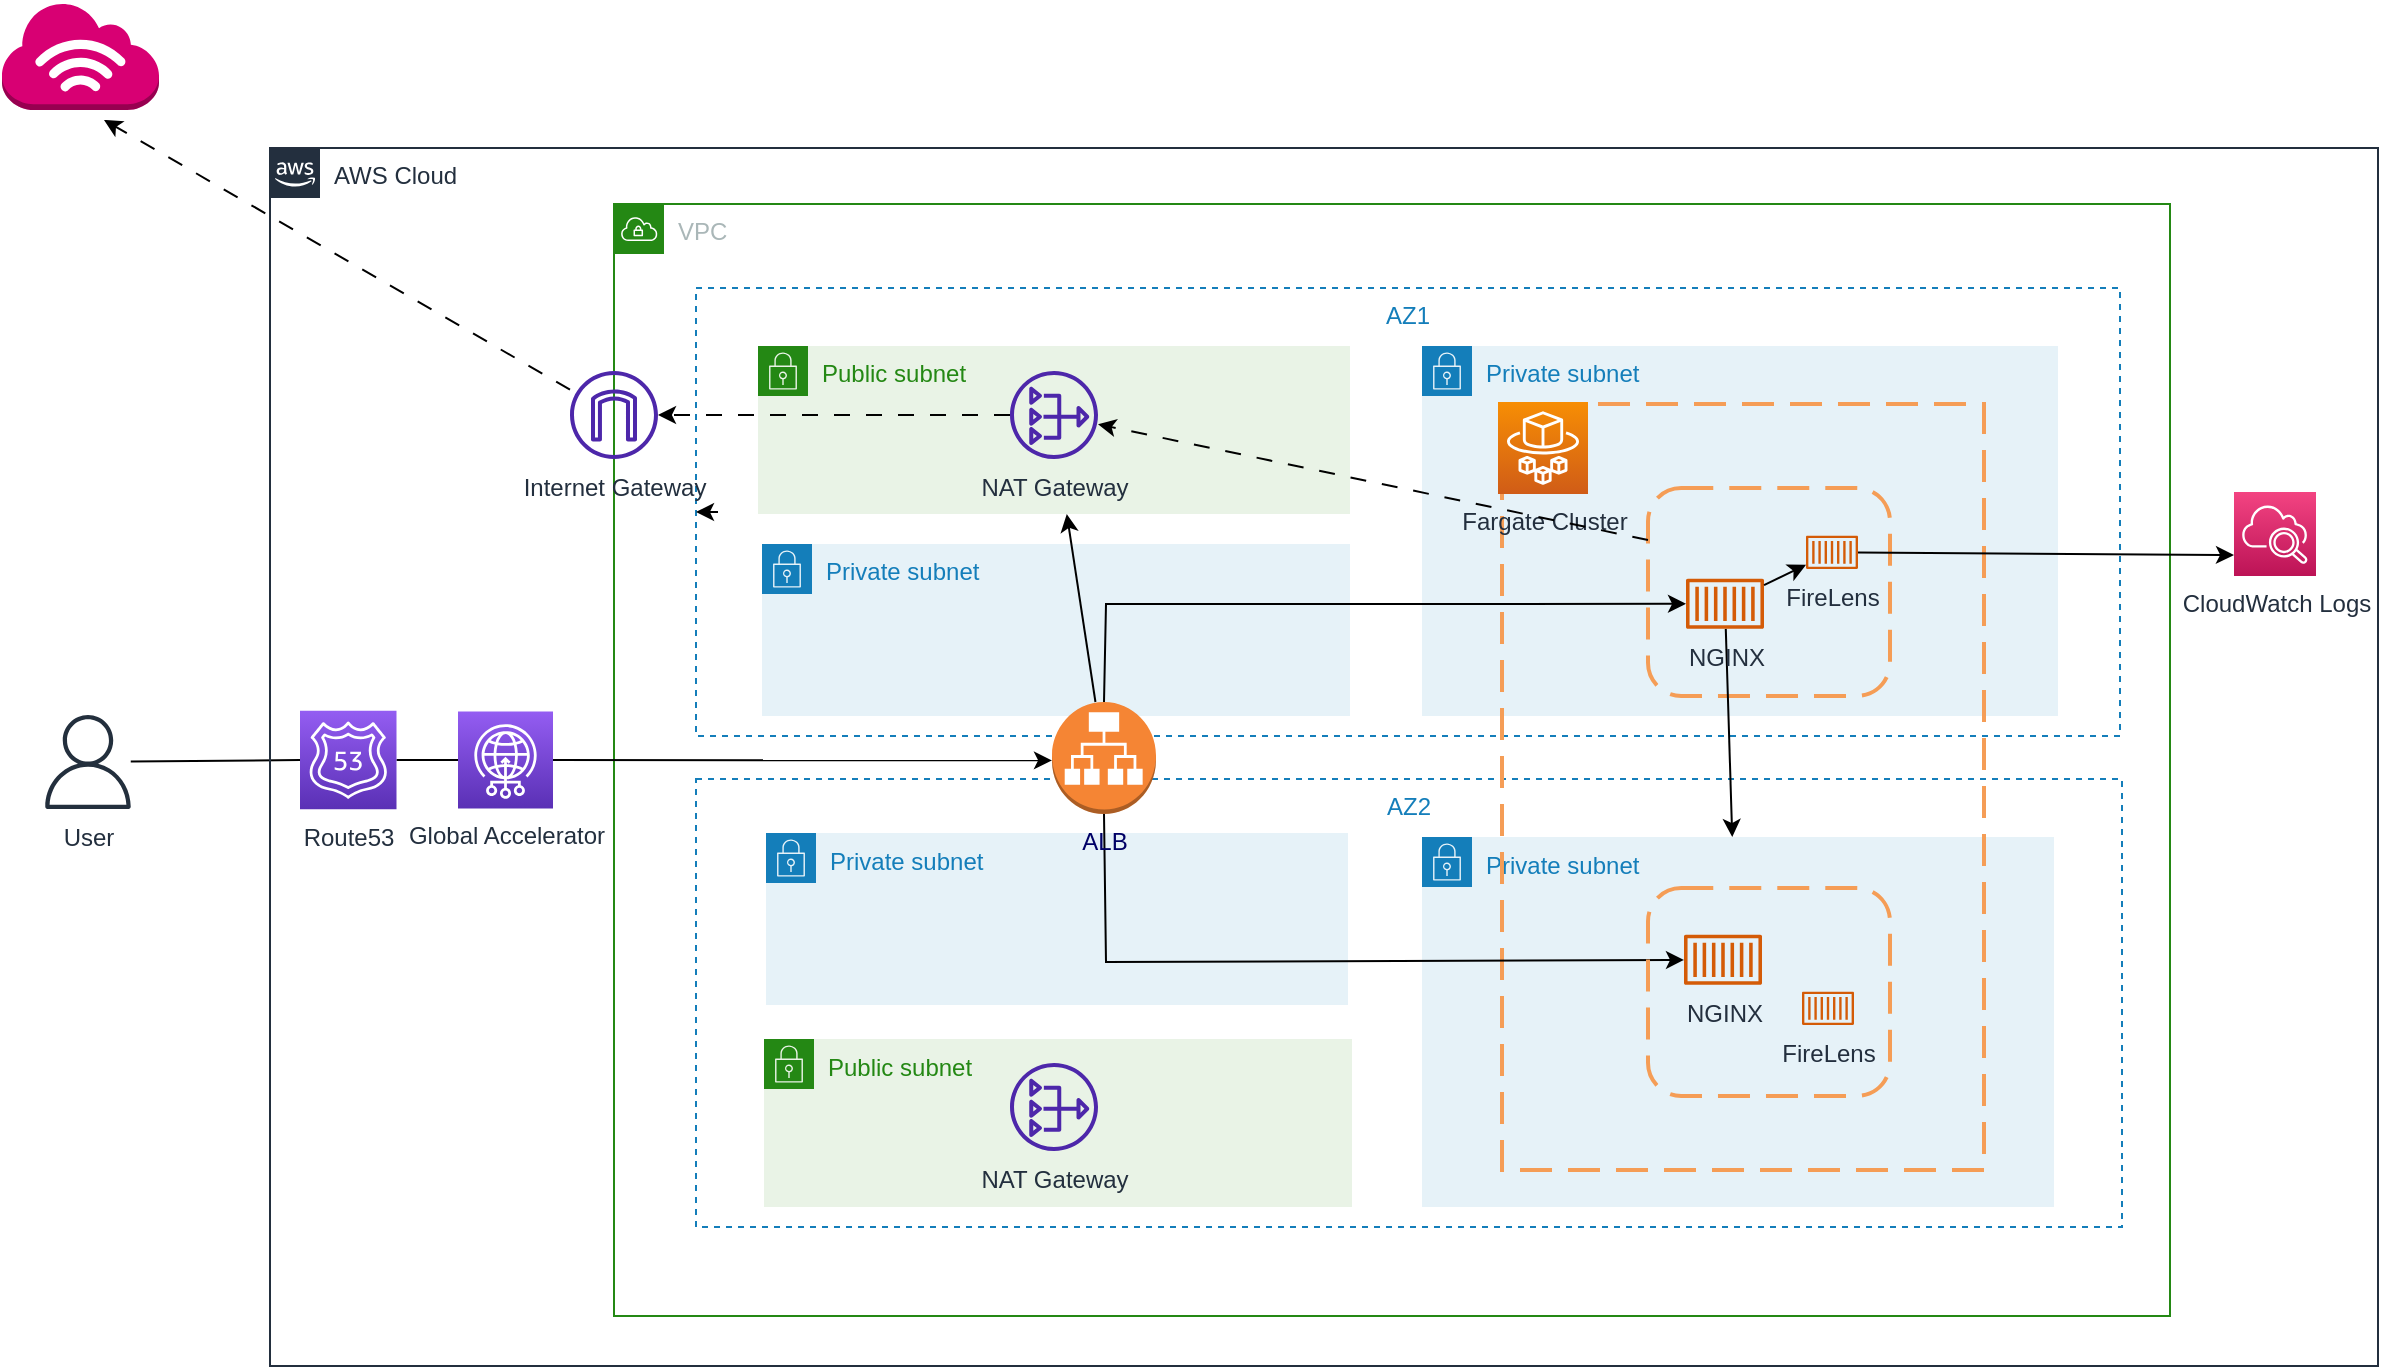<mxfile>
    <diagram id="QrWoiZ_82ivu-ppBThIU" name="ページ1">
        <mxGraphModel dx="1424" dy="978" grid="0" gridSize="10" guides="1" tooltips="1" connect="1" arrows="1" fold="1" page="1" pageScale="1" pageWidth="1600" pageHeight="1200" background="#ffffff" math="0" shadow="0">
            <root>
                <mxCell id="0"/>
                <mxCell id="1" parent="0"/>
                <mxCell id="42" value="AZ1" style="fillColor=none;strokeColor=#147EBA;dashed=1;verticalAlign=top;fontStyle=0;fontColor=#147EBA;container=0;" parent="1" vertex="1">
                    <mxGeometry x="374" y="208" width="712" height="224" as="geometry"/>
                </mxCell>
                <mxCell id="41" value="VPC" style="points=[[0,0],[0.25,0],[0.5,0],[0.75,0],[1,0],[1,0.25],[1,0.5],[1,0.75],[1,1],[0.75,1],[0.5,1],[0.25,1],[0,1],[0,0.75],[0,0.5],[0,0.25]];outlineConnect=0;gradientColor=none;html=1;whiteSpace=wrap;fontSize=12;fontStyle=0;container=0;pointerEvents=0;collapsible=0;recursiveResize=0;shape=mxgraph.aws4.group;grIcon=mxgraph.aws4.group_vpc;strokeColor=#248814;fillColor=none;verticalAlign=top;align=left;spacingLeft=30;fontColor=#AAB7B8;dashed=0;" parent="1" vertex="1">
                    <mxGeometry x="333" y="166" width="778" height="556" as="geometry"/>
                </mxCell>
                <mxCell id="43" value="Public subnet" style="points=[[0,0],[0.25,0],[0.5,0],[0.75,0],[1,0],[1,0.25],[1,0.5],[1,0.75],[1,1],[0.75,1],[0.5,1],[0.25,1],[0,1],[0,0.75],[0,0.5],[0,0.25]];outlineConnect=0;gradientColor=none;html=1;whiteSpace=wrap;fontSize=12;fontStyle=0;container=0;pointerEvents=0;collapsible=0;recursiveResize=0;shape=mxgraph.aws4.group;grIcon=mxgraph.aws4.group_security_group;grStroke=0;strokeColor=#248814;fillColor=#E9F3E6;verticalAlign=top;align=left;spacingLeft=30;fontColor=#248814;dashed=0;" parent="1" vertex="1">
                    <mxGeometry x="405" y="237" width="296" height="84" as="geometry"/>
                </mxCell>
                <mxCell id="44" value="Private subnet" style="points=[[0,0],[0.25,0],[0.5,0],[0.75,0],[1,0],[1,0.25],[1,0.5],[1,0.75],[1,1],[0.75,1],[0.5,1],[0.25,1],[0,1],[0,0.75],[0,0.5],[0,0.25]];outlineConnect=0;gradientColor=none;html=1;whiteSpace=wrap;fontSize=12;fontStyle=0;container=0;pointerEvents=0;collapsible=0;recursiveResize=0;shape=mxgraph.aws4.group;grIcon=mxgraph.aws4.group_security_group;grStroke=0;strokeColor=#147EBA;fillColor=#E6F2F8;verticalAlign=top;align=left;spacingLeft=30;fontColor=#147EBA;dashed=0;" parent="1" vertex="1">
                    <mxGeometry x="407" y="336" width="294" height="86" as="geometry"/>
                </mxCell>
                <mxCell id="116" style="edgeStyle=none;rounded=0;html=1;strokeColor=#000000;fontColor=#000000;dashed=1;dashPattern=8 8;fillColor=#60a917;" parent="1" source="47" edge="1">
                    <mxGeometry relative="1" as="geometry">
                        <mxPoint x="78" y="124" as="targetPoint"/>
                    </mxGeometry>
                </mxCell>
                <mxCell id="79" value="AZ2" style="fillColor=none;strokeColor=#147EBA;dashed=1;verticalAlign=top;fontStyle=0;fontColor=#147EBA;container=0;" parent="1" vertex="1">
                    <mxGeometry x="374" y="453.5" width="713" height="224" as="geometry"/>
                </mxCell>
                <mxCell id="78" value="Private subnet" style="points=[[0,0],[0.25,0],[0.5,0],[0.75,0],[1,0],[1,0.25],[1,0.5],[1,0.75],[1,1],[0.75,1],[0.5,1],[0.25,1],[0,1],[0,0.75],[0,0.5],[0,0.25]];outlineConnect=0;gradientColor=none;html=1;whiteSpace=wrap;fontSize=12;fontStyle=0;container=0;pointerEvents=0;collapsible=0;recursiveResize=0;shape=mxgraph.aws4.group;grIcon=mxgraph.aws4.group_security_group;grStroke=0;strokeColor=#147EBA;fillColor=#E6F2F8;verticalAlign=top;align=left;spacingLeft=30;fontColor=#147EBA;dashed=0;" parent="1" vertex="1">
                    <mxGeometry x="737" y="482.5" width="316" height="185" as="geometry"/>
                </mxCell>
                <mxCell id="45" value="Private subnet" style="points=[[0,0],[0.25,0],[0.5,0],[0.75,0],[1,0],[1,0.25],[1,0.5],[1,0.75],[1,1],[0.75,1],[0.5,1],[0.25,1],[0,1],[0,0.75],[0,0.5],[0,0.25]];outlineConnect=0;gradientColor=none;html=1;whiteSpace=wrap;fontSize=12;fontStyle=0;container=0;pointerEvents=0;collapsible=0;recursiveResize=0;shape=mxgraph.aws4.group;grIcon=mxgraph.aws4.group_security_group;grStroke=0;strokeColor=#147EBA;fillColor=#E6F2F8;verticalAlign=top;align=left;spacingLeft=30;fontColor=#147EBA;dashed=0;" parent="1" vertex="1">
                    <mxGeometry x="737" y="237" width="318" height="185" as="geometry"/>
                </mxCell>
                <mxCell id="114" style="edgeStyle=none;rounded=0;html=1;strokeColor=#000000;fontColor=#000066;dashed=1;dashPattern=8 8;fillColor=#60a917;" parent="1" source="59" target="47" edge="1">
                    <mxGeometry relative="1" as="geometry"/>
                </mxCell>
                <mxCell id="59" value="NAT Gateway" style="sketch=0;outlineConnect=0;fontColor=#232F3E;gradientColor=none;fillColor=#4D27AA;strokeColor=none;dashed=0;verticalLabelPosition=bottom;verticalAlign=top;align=center;html=1;fontSize=12;fontStyle=0;aspect=fixed;pointerEvents=1;shape=mxgraph.aws4.nat_gateway;labelBackgroundColor=none;labelBorderColor=none;container=0;" parent="1" vertex="1">
                    <mxGeometry x="531" y="249" width="44" height="45" as="geometry"/>
                </mxCell>
                <mxCell id="68" value="" style="rounded=1;arcSize=0;dashed=1;strokeColor=#F59D56;fillColor=none;gradientColor=none;dashPattern=8 4;strokeWidth=2;labelBackgroundColor=none;labelBorderColor=none;sketch=0;fontColor=#000066;container=0;" parent="1" vertex="1">
                    <mxGeometry x="777" y="266" width="241" height="383" as="geometry"/>
                </mxCell>
                <mxCell id="60" value="Fargate Cluster" style="sketch=0;points=[[0,0,0],[0.25,0,0],[0.5,0,0],[0.75,0,0],[1,0,0],[0,1,0],[0.25,1,0],[0.5,1,0],[0.75,1,0],[1,1,0],[0,0.25,0],[0,0.5,0],[0,0.75,0],[1,0.25,0],[1,0.5,0],[1,0.75,0]];outlineConnect=0;fontColor=#232F3E;gradientColor=#F78E04;gradientDirection=north;fillColor=#D05C17;strokeColor=#ffffff;dashed=0;verticalLabelPosition=bottom;verticalAlign=top;align=center;html=1;fontSize=12;fontStyle=0;aspect=fixed;shape=mxgraph.aws4.resourceIcon;resIcon=mxgraph.aws4.fargate;labelBackgroundColor=none;labelBorderColor=none;container=0;" parent="1" vertex="1">
                    <mxGeometry x="775" y="265" width="45" height="46" as="geometry"/>
                </mxCell>
                <mxCell id="77" value="Public subnet" style="points=[[0,0],[0.25,0],[0.5,0],[0.75,0],[1,0],[1,0.25],[1,0.5],[1,0.75],[1,1],[0.75,1],[0.5,1],[0.25,1],[0,1],[0,0.75],[0,0.5],[0,0.25]];outlineConnect=0;gradientColor=none;html=1;whiteSpace=wrap;fontSize=12;fontStyle=0;container=0;pointerEvents=0;collapsible=0;recursiveResize=0;shape=mxgraph.aws4.group;grIcon=mxgraph.aws4.group_security_group;grStroke=0;strokeColor=#248814;fillColor=#E9F3E6;verticalAlign=top;align=left;spacingLeft=30;fontColor=#248814;dashed=0;" parent="1" vertex="1">
                    <mxGeometry x="408" y="583.5" width="294" height="84" as="geometry"/>
                </mxCell>
                <mxCell id="80" value="NAT Gateway" style="sketch=0;outlineConnect=0;fontColor=#232F3E;gradientColor=none;fillColor=#4D27AA;strokeColor=none;dashed=0;verticalLabelPosition=bottom;verticalAlign=top;align=center;html=1;fontSize=12;fontStyle=0;aspect=fixed;pointerEvents=1;shape=mxgraph.aws4.nat_gateway;labelBackgroundColor=none;labelBorderColor=none;container=0;" parent="1" vertex="1">
                    <mxGeometry x="531" y="595" width="44" height="45" as="geometry"/>
                </mxCell>
                <mxCell id="83" value="Private subnet" style="points=[[0,0],[0.25,0],[0.5,0],[0.75,0],[1,0],[1,0.25],[1,0.5],[1,0.75],[1,1],[0.75,1],[0.5,1],[0.25,1],[0,1],[0,0.75],[0,0.5],[0,0.25]];outlineConnect=0;gradientColor=none;html=1;whiteSpace=wrap;fontSize=12;fontStyle=0;container=0;pointerEvents=0;collapsible=0;recursiveResize=0;shape=mxgraph.aws4.group;grIcon=mxgraph.aws4.group_security_group;grStroke=0;strokeColor=#147EBA;fillColor=#E6F2F8;verticalAlign=top;align=left;spacingLeft=30;fontColor=#147EBA;dashed=0;" parent="1" vertex="1">
                    <mxGeometry x="409" y="480.5" width="291" height="86" as="geometry"/>
                </mxCell>
                <mxCell id="107" value="" style="edgeStyle=none;html=1;fontColor=#000066;" parent="1" source="85" target="43" edge="1">
                    <mxGeometry relative="1" as="geometry"/>
                </mxCell>
                <mxCell id="111" style="edgeStyle=none;rounded=0;html=1;exitX=0.5;exitY=1;exitDx=0;exitDy=0;exitPerimeter=0;strokeColor=#000000;fontColor=#000066;" parent="1" source="85" target="151" edge="1">
                    <mxGeometry relative="1" as="geometry">
                        <Array as="points">
                            <mxPoint x="579" y="545"/>
                        </Array>
                        <mxPoint x="846.218" y="543.832" as="targetPoint"/>
                    </mxGeometry>
                </mxCell>
                <mxCell id="112" style="edgeStyle=none;rounded=0;html=1;strokeColor=#000000;fontColor=#000066;exitX=0.5;exitY=0;exitDx=0;exitDy=0;exitPerimeter=0;" parent="1" source="85" target="133" edge="1">
                    <mxGeometry relative="1" as="geometry">
                        <Array as="points">
                            <mxPoint x="579" y="366"/>
                        </Array>
                        <mxPoint x="834" y="368" as="targetPoint"/>
                    </mxGeometry>
                </mxCell>
                <mxCell id="85" value="ALB" style="outlineConnect=0;dashed=0;verticalLabelPosition=bottom;verticalAlign=top;align=center;html=1;shape=mxgraph.aws3.application_load_balancer;fillColor=#F58534;gradientColor=none;labelBackgroundColor=none;labelBorderColor=none;sketch=0;strokeColor=#383838;fontColor=#000066;container=0;" parent="1" vertex="1">
                    <mxGeometry x="552" y="415" width="52" height="56" as="geometry"/>
                </mxCell>
                <mxCell id="97" style="edgeStyle=none;html=1;fontColor=#000066;" parent="1" target="42" edge="1">
                    <mxGeometry relative="1" as="geometry">
                        <mxPoint x="385" y="320" as="sourcePoint"/>
                    </mxGeometry>
                </mxCell>
                <mxCell id="121" style="edgeStyle=none;rounded=0;html=1;entryX=0;entryY=0.5;entryDx=0;entryDy=0;entryPerimeter=0;strokeColor=#000000;fontColor=#000000;endArrow=none;endFill=0;" parent="1" source="118" target="122" edge="1">
                    <mxGeometry relative="1" as="geometry"/>
                </mxCell>
                <mxCell id="118" value="User" style="sketch=0;outlineConnect=0;fontColor=#232F3E;gradientColor=none;fillColor=#232F3D;strokeColor=none;dashed=0;verticalLabelPosition=bottom;verticalAlign=top;align=center;html=1;fontSize=12;fontStyle=0;aspect=fixed;pointerEvents=1;shape=mxgraph.aws4.user;labelBackgroundColor=none;labelBorderColor=none;" parent="1" vertex="1">
                    <mxGeometry x="47" y="421.5" width="46" height="47" as="geometry"/>
                </mxCell>
                <mxCell id="129" style="edgeStyle=none;rounded=0;html=1;entryX=0;entryY=0.5;entryDx=0;entryDy=0;entryPerimeter=0;strokeColor=#000000;fontColor=#000000;endArrow=none;endFill=0;" parent="1" source="122" target="99" edge="1">
                    <mxGeometry relative="1" as="geometry"/>
                </mxCell>
                <mxCell id="122" value="Route53" style="sketch=0;points=[[0,0,0],[0.25,0,0],[0.5,0,0],[0.75,0,0],[1,0,0],[0,1,0],[0.25,1,0],[0.5,1,0],[0.75,1,0],[1,1,0],[0,0.25,0],[0,0.5,0],[0,0.75,0],[1,0.25,0],[1,0.5,0],[1,0.75,0]];outlineConnect=0;fontColor=#232F3E;gradientColor=#945DF2;gradientDirection=north;fillColor=#5A30B5;strokeColor=#ffffff;dashed=0;verticalLabelPosition=bottom;verticalAlign=top;align=center;html=1;fontSize=12;fontStyle=0;aspect=fixed;shape=mxgraph.aws4.resourceIcon;resIcon=mxgraph.aws4.route_53;labelBackgroundColor=none;labelBorderColor=none;" parent="1" vertex="1">
                    <mxGeometry x="176" y="419.38" width="48.25" height="49.25" as="geometry"/>
                </mxCell>
                <mxCell id="124" value="AWS Cloud" style="points=[[0,0],[0.25,0],[0.5,0],[0.75,0],[1,0],[1,0.25],[1,0.5],[1,0.75],[1,1],[0.75,1],[0.5,1],[0.25,1],[0,1],[0,0.75],[0,0.5],[0,0.25]];outlineConnect=0;gradientColor=none;html=1;whiteSpace=wrap;fontSize=12;fontStyle=0;container=1;pointerEvents=0;collapsible=0;recursiveResize=0;shape=mxgraph.aws4.group;grIcon=mxgraph.aws4.group_aws_cloud_alt;strokeColor=#232F3E;fillColor=none;verticalAlign=top;align=left;spacingLeft=30;fontColor=#232F3E;dashed=0;labelBackgroundColor=none;labelBorderColor=none;sketch=0;" parent="1" vertex="1">
                    <mxGeometry x="161" y="138" width="1054" height="609" as="geometry"/>
                </mxCell>
                <mxCell id="144" value="CloudWatch Logs" style="sketch=0;points=[[0,0,0],[0.25,0,0],[0.5,0,0],[0.75,0,0],[1,0,0],[0,1,0],[0.25,1,0],[0.5,1,0],[0.75,1,0],[1,1,0],[0,0.25,0],[0,0.5,0],[0,0.75,0],[1,0.25,0],[1,0.5,0],[1,0.75,0]];points=[[0,0,0],[0.25,0,0],[0.5,0,0],[0.75,0,0],[1,0,0],[0,1,0],[0.25,1,0],[0.5,1,0],[0.75,1,0],[1,1,0],[0,0.25,0],[0,0.5,0],[0,0.75,0],[1,0.25,0],[1,0.5,0],[1,0.75,0]];outlineConnect=0;fontColor=#232F3E;gradientColor=#F34482;gradientDirection=north;fillColor=#BC1356;strokeColor=#ffffff;dashed=0;verticalLabelPosition=bottom;verticalAlign=top;align=center;html=1;fontSize=12;fontStyle=0;aspect=fixed;shape=mxgraph.aws4.resourceIcon;resIcon=mxgraph.aws4.cloudwatch_2;" parent="124" vertex="1">
                    <mxGeometry x="982" y="172" width="41" height="42" as="geometry"/>
                </mxCell>
                <mxCell id="47" value="Internet Gateway" style="outlineConnect=0;fontColor=#232F3E;gradientColor=none;fillColor=#4D27AA;strokeColor=none;dashed=0;verticalLabelPosition=bottom;verticalAlign=top;align=center;html=1;fontSize=12;fontStyle=0;aspect=fixed;pointerEvents=1;shape=mxgraph.aws4.internet_gateway;labelBackgroundColor=none;labelBorderColor=none;container=0;" parent="124" vertex="1">
                    <mxGeometry x="150" y="111" width="44" height="45" as="geometry"/>
                </mxCell>
                <mxCell id="99" value="Global Accelerator" style="sketch=0;points=[[0,0,0],[0.25,0,0],[0.5,0,0],[0.75,0,0],[1,0,0],[0,1,0],[0.25,1,0],[0.5,1,0],[0.75,1,0],[1,1,0],[0,0.25,0],[0,0.5,0],[0,0.75,0],[1,0.25,0],[1,0.5,0],[1,0.75,0]];outlineConnect=0;fontColor=#232F3E;gradientColor=#945DF2;gradientDirection=north;fillColor=#5A30B5;strokeColor=#ffffff;dashed=0;verticalLabelPosition=bottom;verticalAlign=top;align=center;html=1;fontSize=12;fontStyle=0;aspect=fixed;shape=mxgraph.aws4.resourceIcon;resIcon=mxgraph.aws4.global_accelerator;labelBackgroundColor=none;labelBorderColor=none;" parent="124" vertex="1">
                    <mxGeometry x="94" y="281.76" width="47.5" height="48.5" as="geometry"/>
                </mxCell>
                <mxCell id="154" style="edgeStyle=none;rounded=0;html=1;strokeColor=#000000;fontColor=#000000;endArrow=classic;endFill=1;" parent="124" source="99" edge="1">
                    <mxGeometry relative="1" as="geometry">
                        <mxPoint x="141" y="308.003" as="sourcePoint"/>
                        <mxPoint x="391" y="306.189" as="targetPoint"/>
                    </mxGeometry>
                </mxCell>
                <mxCell id="136" value="" style="rounded=1;arcSize=16;dashed=1;strokeColor=#F59D56;fillColor=none;gradientColor=none;dashPattern=8 4;strokeWidth=2;labelBackgroundColor=none;labelBorderColor=none;sketch=0;fontColor=#000066;container=0;" parent="1" vertex="1">
                    <mxGeometry x="850" y="308" width="121" height="104" as="geometry"/>
                </mxCell>
                <mxCell id="131" value="" style="outlineConnect=0;dashed=0;verticalLabelPosition=bottom;verticalAlign=top;align=center;html=1;shape=mxgraph.aws3.internet_3;fillColor=#d80073;labelBackgroundColor=none;labelBorderColor=none;sketch=0;strokeColor=#A50040;fontColor=#ffffff;" parent="1" vertex="1">
                    <mxGeometry x="27" y="65" width="78.5" height="54" as="geometry"/>
                </mxCell>
                <mxCell id="134" value="FireLens" style="sketch=0;outlineConnect=0;fontColor=#232F3E;gradientColor=none;fillColor=#D45B07;strokeColor=none;dashed=0;verticalLabelPosition=bottom;verticalAlign=top;align=center;html=1;fontSize=12;fontStyle=0;aspect=fixed;pointerEvents=1;shape=mxgraph.aws4.container_1;" parent="1" vertex="1">
                    <mxGeometry x="929" y="331.46" width="26" height="17.44" as="geometry"/>
                </mxCell>
                <mxCell id="157" value="" style="edgeStyle=none;html=1;" edge="1" parent="1" source="133" target="78">
                    <mxGeometry relative="1" as="geometry"/>
                </mxCell>
                <mxCell id="133" value="NGINX" style="sketch=0;outlineConnect=0;fontColor=#232F3E;gradientColor=none;fillColor=#D45B07;strokeColor=none;dashed=0;verticalLabelPosition=bottom;verticalAlign=top;align=center;html=1;fontSize=12;fontStyle=0;aspect=fixed;pointerEvents=1;shape=mxgraph.aws4.container_1;" parent="1" vertex="1">
                    <mxGeometry x="869" y="353" width="39" height="25.83" as="geometry"/>
                </mxCell>
                <mxCell id="146" style="edgeStyle=none;rounded=0;html=1;strokeColor=#000000;fontColor=#000000;endArrow=classic;endFill=1;entryX=0;entryY=0.75;entryDx=0;entryDy=0;entryPerimeter=0;" parent="1" source="134" target="144" edge="1">
                    <mxGeometry relative="1" as="geometry">
                        <mxPoint x="957" y="380.813" as="sourcePoint"/>
                        <mxPoint x="1184.5" y="379.995" as="targetPoint"/>
                    </mxGeometry>
                </mxCell>
                <mxCell id="148" style="edgeStyle=none;rounded=0;html=1;strokeColor=#000000;fontColor=#000066;dashed=1;dashPattern=8 8;fillColor=#60a917;exitX=0;exitY=0.25;exitDx=0;exitDy=0;" parent="1" source="136" target="59" edge="1">
                    <mxGeometry relative="1" as="geometry">
                        <mxPoint x="541" y="281.756" as="sourcePoint"/>
                        <mxPoint x="366" y="283.744" as="targetPoint"/>
                    </mxGeometry>
                </mxCell>
                <mxCell id="149" value="" style="rounded=1;arcSize=16;dashed=1;strokeColor=#F59D56;fillColor=none;gradientColor=none;dashPattern=8 4;strokeWidth=2;labelBackgroundColor=none;labelBorderColor=none;sketch=0;fontColor=#000066;container=0;" parent="1" vertex="1">
                    <mxGeometry x="850" y="508" width="121" height="104" as="geometry"/>
                </mxCell>
                <mxCell id="150" value="FireLens" style="sketch=0;outlineConnect=0;fontColor=#232F3E;gradientColor=none;fillColor=#D45B07;strokeColor=none;dashed=0;verticalLabelPosition=bottom;verticalAlign=top;align=center;html=1;fontSize=12;fontStyle=0;aspect=fixed;pointerEvents=1;shape=mxgraph.aws4.container_1;" parent="1" vertex="1">
                    <mxGeometry x="927" y="559.46" width="26" height="17.44" as="geometry"/>
                </mxCell>
                <mxCell id="151" value="NGINX" style="sketch=0;outlineConnect=0;fontColor=#232F3E;gradientColor=none;fillColor=#D45B07;strokeColor=none;dashed=0;verticalLabelPosition=bottom;verticalAlign=top;align=center;html=1;fontSize=12;fontStyle=0;aspect=fixed;pointerEvents=1;shape=mxgraph.aws4.container_1;" parent="1" vertex="1">
                    <mxGeometry x="868" y="531" width="39" height="25.83" as="geometry"/>
                </mxCell>
                <mxCell id="156" style="edgeStyle=none;rounded=0;html=1;strokeColor=#000000;fontColor=#000000;endArrow=classic;endFill=1;" parent="1" source="133" target="134" edge="1">
                    <mxGeometry relative="1" as="geometry">
                        <mxPoint x="965" y="350.265" as="sourcePoint"/>
                        <mxPoint x="1153" y="351.5" as="targetPoint"/>
                    </mxGeometry>
                </mxCell>
            </root>
        </mxGraphModel>
    </diagram>
</mxfile>